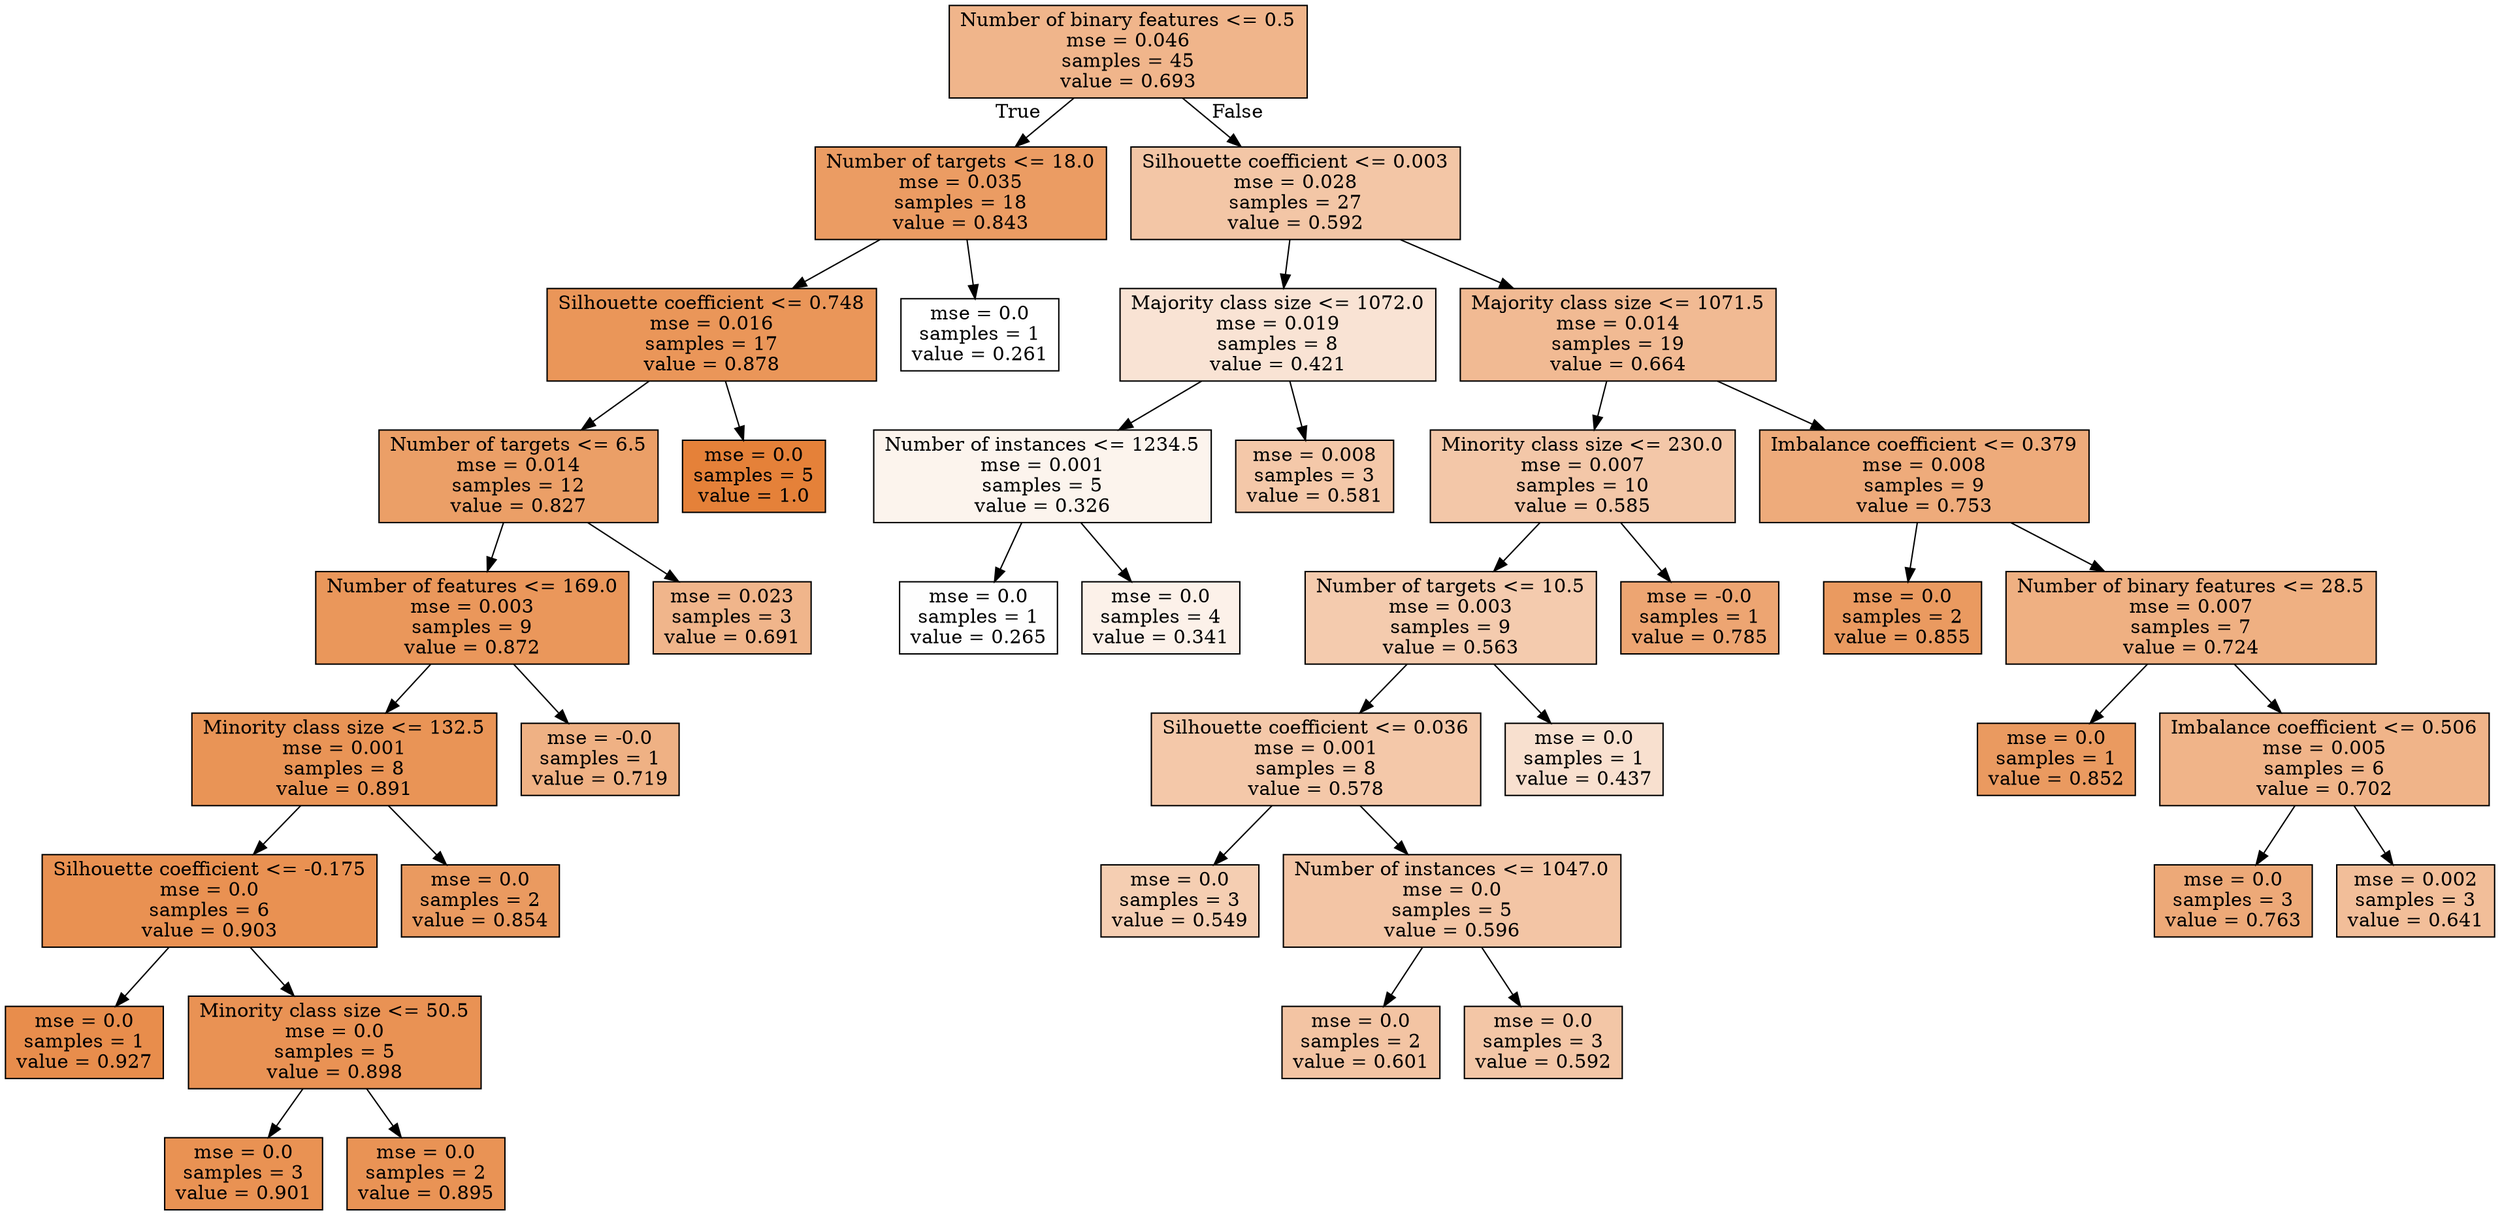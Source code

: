 digraph Tree {
node [shape=box, style="filled", color="black"] ;
0 [label="Number of binary features <= 0.5\nmse = 0.046\nsamples = 45\nvalue = 0.693", fillcolor="#e5813995"] ;
1 [label="Number of targets <= 18.0\nmse = 0.035\nsamples = 18\nvalue = 0.843", fillcolor="#e58139c9"] ;
0 -> 1 [labeldistance=2.5, labelangle=45, headlabel="True"] ;
2 [label="Silhouette coefficient <= 0.748\nmse = 0.016\nsamples = 17\nvalue = 0.878", fillcolor="#e58139d5"] ;
1 -> 2 ;
3 [label="Number of targets <= 6.5\nmse = 0.014\nsamples = 12\nvalue = 0.827", fillcolor="#e58139c3"] ;
2 -> 3 ;
4 [label="Number of features <= 169.0\nmse = 0.003\nsamples = 9\nvalue = 0.872", fillcolor="#e58139d3"] ;
3 -> 4 ;
5 [label="Minority class size <= 132.5\nmse = 0.001\nsamples = 8\nvalue = 0.891", fillcolor="#e58139d9"] ;
4 -> 5 ;
6 [label="Silhouette coefficient <= -0.175\nmse = 0.0\nsamples = 6\nvalue = 0.903", fillcolor="#e58139de"] ;
5 -> 6 ;
7 [label="mse = 0.0\nsamples = 1\nvalue = 0.927", fillcolor="#e58139e6"] ;
6 -> 7 ;
8 [label="Minority class size <= 50.5\nmse = 0.0\nsamples = 5\nvalue = 0.898", fillcolor="#e58139dc"] ;
6 -> 8 ;
9 [label="mse = 0.0\nsamples = 3\nvalue = 0.901", fillcolor="#e58139dd"] ;
8 -> 9 ;
10 [label="mse = 0.0\nsamples = 2\nvalue = 0.895", fillcolor="#e58139db"] ;
8 -> 10 ;
11 [label="mse = 0.0\nsamples = 2\nvalue = 0.854", fillcolor="#e58139cd"] ;
5 -> 11 ;
12 [label="mse = -0.0\nsamples = 1\nvalue = 0.719", fillcolor="#e581399e"] ;
4 -> 12 ;
13 [label="mse = 0.023\nsamples = 3\nvalue = 0.691", fillcolor="#e5813995"] ;
3 -> 13 ;
14 [label="mse = 0.0\nsamples = 5\nvalue = 1.0", fillcolor="#e58139ff"] ;
2 -> 14 ;
15 [label="mse = 0.0\nsamples = 1\nvalue = 0.261", fillcolor="#e5813900"] ;
1 -> 15 ;
16 [label="Silhouette coefficient <= 0.003\nmse = 0.028\nsamples = 27\nvalue = 0.592", fillcolor="#e5813972"] ;
0 -> 16 [labeldistance=2.5, labelangle=-45, headlabel="False"] ;
17 [label="Majority class size <= 1072.0\nmse = 0.019\nsamples = 8\nvalue = 0.421", fillcolor="#e5813937"] ;
16 -> 17 ;
18 [label="Number of instances <= 1234.5\nmse = 0.001\nsamples = 5\nvalue = 0.326", fillcolor="#e5813916"] ;
17 -> 18 ;
19 [label="mse = 0.0\nsamples = 1\nvalue = 0.265", fillcolor="#e5813901"] ;
18 -> 19 ;
20 [label="mse = 0.0\nsamples = 4\nvalue = 0.341", fillcolor="#e581391c"] ;
18 -> 20 ;
21 [label="mse = 0.008\nsamples = 3\nvalue = 0.581", fillcolor="#e581396e"] ;
17 -> 21 ;
22 [label="Majority class size <= 1071.5\nmse = 0.014\nsamples = 19\nvalue = 0.664", fillcolor="#e581398b"] ;
16 -> 22 ;
23 [label="Minority class size <= 230.0\nmse = 0.007\nsamples = 10\nvalue = 0.585", fillcolor="#e5813970"] ;
22 -> 23 ;
24 [label="Number of targets <= 10.5\nmse = 0.003\nsamples = 9\nvalue = 0.563", fillcolor="#e5813968"] ;
23 -> 24 ;
25 [label="Silhouette coefficient <= 0.036\nmse = 0.001\nsamples = 8\nvalue = 0.578", fillcolor="#e581396e"] ;
24 -> 25 ;
26 [label="mse = 0.0\nsamples = 3\nvalue = 0.549", fillcolor="#e5813963"] ;
25 -> 26 ;
27 [label="Number of instances <= 1047.0\nmse = 0.0\nsamples = 5\nvalue = 0.596", fillcolor="#e5813974"] ;
25 -> 27 ;
28 [label="mse = 0.0\nsamples = 2\nvalue = 0.601", fillcolor="#e5813976"] ;
27 -> 28 ;
29 [label="mse = 0.0\nsamples = 3\nvalue = 0.592", fillcolor="#e5813972"] ;
27 -> 29 ;
30 [label="mse = 0.0\nsamples = 1\nvalue = 0.437", fillcolor="#e581393d"] ;
24 -> 30 ;
31 [label="mse = -0.0\nsamples = 1\nvalue = 0.785", fillcolor="#e58139b5"] ;
23 -> 31 ;
32 [label="Imbalance coefficient <= 0.379\nmse = 0.008\nsamples = 9\nvalue = 0.753", fillcolor="#e58139aa"] ;
22 -> 32 ;
33 [label="mse = 0.0\nsamples = 2\nvalue = 0.855", fillcolor="#e58139cd"] ;
32 -> 33 ;
34 [label="Number of binary features <= 28.5\nmse = 0.007\nsamples = 7\nvalue = 0.724", fillcolor="#e58139a0"] ;
32 -> 34 ;
35 [label="mse = 0.0\nsamples = 1\nvalue = 0.852", fillcolor="#e58139cc"] ;
34 -> 35 ;
36 [label="Imbalance coefficient <= 0.506\nmse = 0.005\nsamples = 6\nvalue = 0.702", fillcolor="#e5813998"] ;
34 -> 36 ;
37 [label="mse = 0.0\nsamples = 3\nvalue = 0.763", fillcolor="#e58139ad"] ;
36 -> 37 ;
38 [label="mse = 0.002\nsamples = 3\nvalue = 0.641", fillcolor="#e5813983"] ;
36 -> 38 ;
}